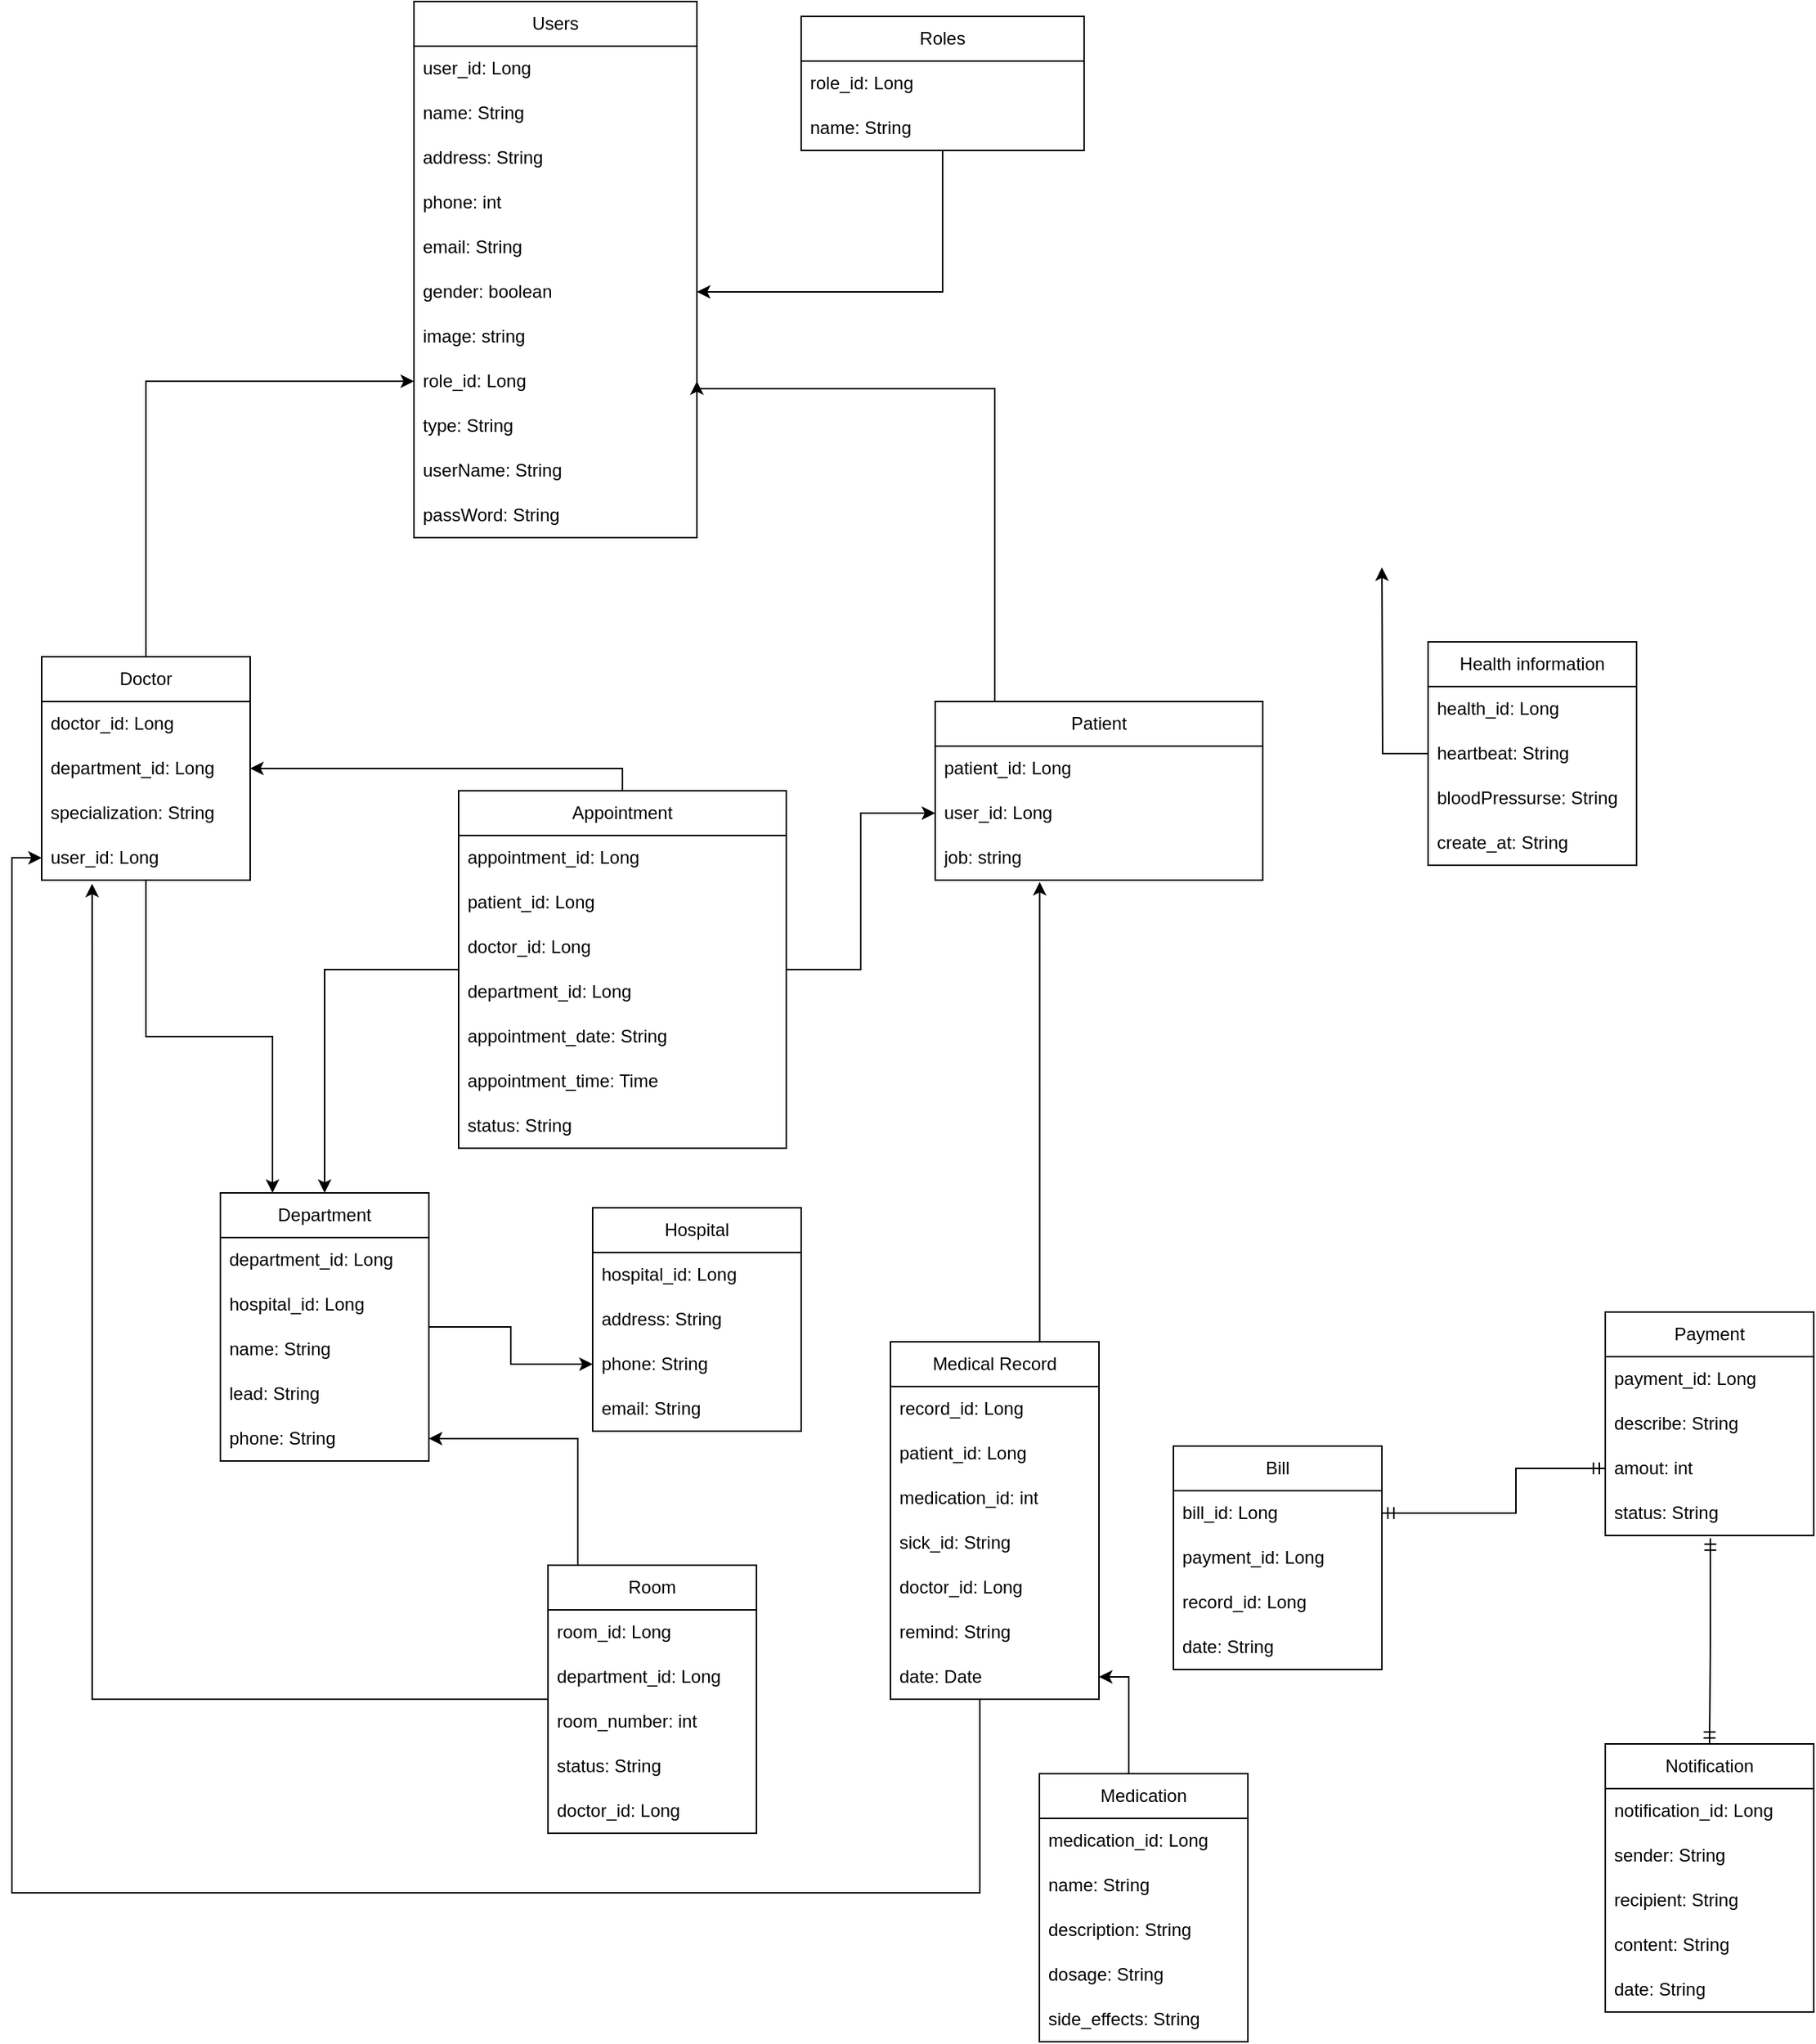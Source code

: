 <mxfile version="24.6.5" type="device">
  <diagram name="Hospital ER Diagram" id="0">
    <mxGraphModel dx="999" dy="1617" grid="1" gridSize="10" guides="1" tooltips="1" connect="1" arrows="1" fold="1" page="1" pageScale="1" pageWidth="827" pageHeight="1169" math="0" shadow="0">
      <root>
        <mxCell id="0" />
        <mxCell id="1" parent="0" />
        <mxCell id="UZzyd5HIegSU0YCeQs_y-22" value="Hospital" style="swimlane;fontStyle=0;childLayout=stackLayout;horizontal=1;startSize=30;horizontalStack=0;resizeParent=1;resizeParentMax=0;resizeLast=0;collapsible=1;marginBottom=0;whiteSpace=wrap;html=1;" parent="1" vertex="1">
          <mxGeometry x="540" y="10" width="140" height="150" as="geometry" />
        </mxCell>
        <mxCell id="UZzyd5HIegSU0YCeQs_y-23" value="&lt;span style=&quot;text-align: center;&quot;&gt;hospital_id: Long&lt;/span&gt;" style="text;strokeColor=none;fillColor=none;align=left;verticalAlign=middle;spacingLeft=4;spacingRight=4;overflow=hidden;points=[[0,0.5],[1,0.5]];portConstraint=eastwest;rotatable=0;whiteSpace=wrap;html=1;" parent="UZzyd5HIegSU0YCeQs_y-22" vertex="1">
          <mxGeometry y="30" width="140" height="30" as="geometry" />
        </mxCell>
        <mxCell id="UZzyd5HIegSU0YCeQs_y-25" value="&lt;span style=&quot;text-align: center;&quot;&gt;address: String&lt;/span&gt;" style="text;strokeColor=none;fillColor=none;align=left;verticalAlign=middle;spacingLeft=4;spacingRight=4;overflow=hidden;points=[[0,0.5],[1,0.5]];portConstraint=eastwest;rotatable=0;whiteSpace=wrap;html=1;" parent="UZzyd5HIegSU0YCeQs_y-22" vertex="1">
          <mxGeometry y="60" width="140" height="30" as="geometry" />
        </mxCell>
        <mxCell id="UZzyd5HIegSU0YCeQs_y-26" value="&lt;span style=&quot;text-align: center;&quot;&gt;phone: String&lt;/span&gt;" style="text;strokeColor=none;fillColor=none;align=left;verticalAlign=middle;spacingLeft=4;spacingRight=4;overflow=hidden;points=[[0,0.5],[1,0.5]];portConstraint=eastwest;rotatable=0;whiteSpace=wrap;html=1;" parent="UZzyd5HIegSU0YCeQs_y-22" vertex="1">
          <mxGeometry y="90" width="140" height="30" as="geometry" />
        </mxCell>
        <mxCell id="UZzyd5HIegSU0YCeQs_y-27" value="&lt;span style=&quot;text-align: center;&quot;&gt;email: String&lt;/span&gt;" style="text;strokeColor=none;fillColor=none;align=left;verticalAlign=middle;spacingLeft=4;spacingRight=4;overflow=hidden;points=[[0,0.5],[1,0.5]];portConstraint=eastwest;rotatable=0;whiteSpace=wrap;html=1;" parent="UZzyd5HIegSU0YCeQs_y-22" vertex="1">
          <mxGeometry y="120" width="140" height="30" as="geometry" />
        </mxCell>
        <mxCell id="UZzyd5HIegSU0YCeQs_y-28" value="Department" style="swimlane;fontStyle=0;childLayout=stackLayout;horizontal=1;startSize=30;horizontalStack=0;resizeParent=1;resizeParentMax=0;resizeLast=0;collapsible=1;marginBottom=0;whiteSpace=wrap;html=1;" parent="1" vertex="1">
          <mxGeometry x="290" width="140" height="180" as="geometry" />
        </mxCell>
        <mxCell id="UZzyd5HIegSU0YCeQs_y-29" value="&lt;span style=&quot;text-align: center;&quot;&gt;department_id&lt;/span&gt;&lt;span style=&quot;text-align: center;&quot;&gt;: Long&lt;/span&gt;" style="text;strokeColor=none;fillColor=none;align=left;verticalAlign=middle;spacingLeft=4;spacingRight=4;overflow=hidden;points=[[0,0.5],[1,0.5]];portConstraint=eastwest;rotatable=0;whiteSpace=wrap;html=1;" parent="UZzyd5HIegSU0YCeQs_y-28" vertex="1">
          <mxGeometry y="30" width="140" height="30" as="geometry" />
        </mxCell>
        <mxCell id="UZzyd5HIegSU0YCeQs_y-30" value="&lt;span style=&quot;text-align: center;&quot;&gt;hospital_id&lt;/span&gt;&lt;span style=&quot;text-align: center;&quot;&gt;: Long&lt;/span&gt;" style="text;strokeColor=none;fillColor=none;align=left;verticalAlign=middle;spacingLeft=4;spacingRight=4;overflow=hidden;points=[[0,0.5],[1,0.5]];portConstraint=eastwest;rotatable=0;whiteSpace=wrap;html=1;" parent="UZzyd5HIegSU0YCeQs_y-28" vertex="1">
          <mxGeometry y="60" width="140" height="30" as="geometry" />
        </mxCell>
        <mxCell id="UZzyd5HIegSU0YCeQs_y-31" value="&lt;span style=&quot;text-align: center;&quot;&gt;name&lt;/span&gt;&lt;span style=&quot;text-align: center;&quot;&gt;: String&lt;/span&gt;" style="text;strokeColor=none;fillColor=none;align=left;verticalAlign=middle;spacingLeft=4;spacingRight=4;overflow=hidden;points=[[0,0.5],[1,0.5]];portConstraint=eastwest;rotatable=0;whiteSpace=wrap;html=1;" parent="UZzyd5HIegSU0YCeQs_y-28" vertex="1">
          <mxGeometry y="90" width="140" height="30" as="geometry" />
        </mxCell>
        <mxCell id="UZzyd5HIegSU0YCeQs_y-32" value="&lt;span style=&quot;text-align: center;&quot;&gt;lead: String&lt;/span&gt;" style="text;strokeColor=none;fillColor=none;align=left;verticalAlign=middle;spacingLeft=4;spacingRight=4;overflow=hidden;points=[[0,0.5],[1,0.5]];portConstraint=eastwest;rotatable=0;whiteSpace=wrap;html=1;" parent="UZzyd5HIegSU0YCeQs_y-28" vertex="1">
          <mxGeometry y="120" width="140" height="30" as="geometry" />
        </mxCell>
        <mxCell id="UZzyd5HIegSU0YCeQs_y-33" value="&lt;span style=&quot;text-align: center;&quot;&gt;phone: String&lt;/span&gt;" style="text;strokeColor=none;fillColor=none;align=left;verticalAlign=middle;spacingLeft=4;spacingRight=4;overflow=hidden;points=[[0,0.5],[1,0.5]];portConstraint=eastwest;rotatable=0;whiteSpace=wrap;html=1;" parent="UZzyd5HIegSU0YCeQs_y-28" vertex="1">
          <mxGeometry y="150" width="140" height="30" as="geometry" />
        </mxCell>
        <mxCell id="UZzyd5HIegSU0YCeQs_y-54" style="edgeStyle=orthogonalEdgeStyle;rounded=0;orthogonalLoop=1;jettySize=auto;html=1;entryX=1;entryY=0.5;entryDx=0;entryDy=0;" parent="1" source="UZzyd5HIegSU0YCeQs_y-48" target="UZzyd5HIegSU0YCeQs_y-33" edge="1">
          <mxGeometry relative="1" as="geometry">
            <Array as="points">
              <mxPoint x="530" y="290" />
              <mxPoint x="530" y="165" />
            </Array>
          </mxGeometry>
        </mxCell>
        <mxCell id="XuVh04JDV7u7HP7zkTSy-66" style="edgeStyle=orthogonalEdgeStyle;rounded=0;orthogonalLoop=1;jettySize=auto;html=1;entryX=0.242;entryY=1.081;entryDx=0;entryDy=0;entryPerimeter=0;" parent="1" source="UZzyd5HIegSU0YCeQs_y-48" target="XuVh04JDV7u7HP7zkTSy-61" edge="1">
          <mxGeometry relative="1" as="geometry">
            <mxPoint x="220" y="330" as="targetPoint" />
            <Array as="points">
              <mxPoint x="204" y="340" />
            </Array>
          </mxGeometry>
        </mxCell>
        <mxCell id="UZzyd5HIegSU0YCeQs_y-48" value="Room" style="swimlane;fontStyle=0;childLayout=stackLayout;horizontal=1;startSize=30;horizontalStack=0;resizeParent=1;resizeParentMax=0;resizeLast=0;collapsible=1;marginBottom=0;whiteSpace=wrap;html=1;" parent="1" vertex="1">
          <mxGeometry x="510" y="250" width="140" height="180" as="geometry" />
        </mxCell>
        <mxCell id="UZzyd5HIegSU0YCeQs_y-49" value="&lt;span style=&quot;text-align: center;&quot;&gt;room_id&lt;/span&gt;&lt;span style=&quot;text-align: center;&quot;&gt;: Long&lt;/span&gt;" style="text;strokeColor=none;fillColor=none;align=left;verticalAlign=middle;spacingLeft=4;spacingRight=4;overflow=hidden;points=[[0,0.5],[1,0.5]];portConstraint=eastwest;rotatable=0;whiteSpace=wrap;html=1;" parent="UZzyd5HIegSU0YCeQs_y-48" vertex="1">
          <mxGeometry y="30" width="140" height="30" as="geometry" />
        </mxCell>
        <mxCell id="UZzyd5HIegSU0YCeQs_y-50" value="&lt;span style=&quot;text-align: center;&quot;&gt;department_id&lt;/span&gt;&lt;span style=&quot;text-align: center;&quot;&gt;: Long&lt;/span&gt;" style="text;strokeColor=none;fillColor=none;align=left;verticalAlign=middle;spacingLeft=4;spacingRight=4;overflow=hidden;points=[[0,0.5],[1,0.5]];portConstraint=eastwest;rotatable=0;whiteSpace=wrap;html=1;" parent="UZzyd5HIegSU0YCeQs_y-48" vertex="1">
          <mxGeometry y="60" width="140" height="30" as="geometry" />
        </mxCell>
        <mxCell id="UZzyd5HIegSU0YCeQs_y-51" value="&lt;span style=&quot;text-align: center;&quot;&gt;room_number&lt;/span&gt;&lt;span style=&quot;text-align: center;&quot;&gt;: int&lt;/span&gt;" style="text;strokeColor=none;fillColor=none;align=left;verticalAlign=middle;spacingLeft=4;spacingRight=4;overflow=hidden;points=[[0,0.5],[1,0.5]];portConstraint=eastwest;rotatable=0;whiteSpace=wrap;html=1;" parent="UZzyd5HIegSU0YCeQs_y-48" vertex="1">
          <mxGeometry y="90" width="140" height="30" as="geometry" />
        </mxCell>
        <mxCell id="UZzyd5HIegSU0YCeQs_y-52" value="&lt;span style=&quot;text-align: center;&quot;&gt;status: String&lt;/span&gt;" style="text;strokeColor=none;fillColor=none;align=left;verticalAlign=middle;spacingLeft=4;spacingRight=4;overflow=hidden;points=[[0,0.5],[1,0.5]];portConstraint=eastwest;rotatable=0;whiteSpace=wrap;html=1;" parent="UZzyd5HIegSU0YCeQs_y-48" vertex="1">
          <mxGeometry y="120" width="140" height="30" as="geometry" />
        </mxCell>
        <mxCell id="UZzyd5HIegSU0YCeQs_y-53" value="&lt;span style=&quot;text-align: center;&quot;&gt;doctor_id: Long&lt;/span&gt;" style="text;strokeColor=none;fillColor=none;align=left;verticalAlign=middle;spacingLeft=4;spacingRight=4;overflow=hidden;points=[[0,0.5],[1,0.5]];portConstraint=eastwest;rotatable=0;whiteSpace=wrap;html=1;" parent="UZzyd5HIegSU0YCeQs_y-48" vertex="1">
          <mxGeometry y="150" width="140" height="30" as="geometry" />
        </mxCell>
        <mxCell id="XuVh04JDV7u7HP7zkTSy-65" style="edgeStyle=orthogonalEdgeStyle;rounded=0;orthogonalLoop=1;jettySize=auto;html=1;entryX=0;entryY=0.5;entryDx=0;entryDy=0;" parent="1" source="UZzyd5HIegSU0YCeQs_y-56" target="XuVh04JDV7u7HP7zkTSy-61" edge="1">
          <mxGeometry relative="1" as="geometry">
            <Array as="points">
              <mxPoint x="800" y="340" />
              <mxPoint x="800" y="470" />
              <mxPoint x="150" y="470" />
              <mxPoint x="150" y="-225" />
            </Array>
          </mxGeometry>
        </mxCell>
        <mxCell id="XuVh04JDV7u7HP7zkTSy-100" style="edgeStyle=orthogonalEdgeStyle;rounded=0;orthogonalLoop=1;jettySize=auto;html=1;entryX=0.319;entryY=1.04;entryDx=0;entryDy=0;exitX=0.75;exitY=0;exitDx=0;exitDy=0;entryPerimeter=0;" parent="1" source="UZzyd5HIegSU0YCeQs_y-56" target="UZzyd5HIegSU0YCeQs_y-98" edge="1">
          <mxGeometry relative="1" as="geometry">
            <Array as="points">
              <mxPoint x="840" y="100" />
            </Array>
            <mxPoint x="770" y="-165" as="targetPoint" />
          </mxGeometry>
        </mxCell>
        <mxCell id="UZzyd5HIegSU0YCeQs_y-56" value="Medical Record" style="swimlane;fontStyle=0;childLayout=stackLayout;horizontal=1;startSize=30;horizontalStack=0;resizeParent=1;resizeParentMax=0;resizeLast=0;collapsible=1;marginBottom=0;whiteSpace=wrap;html=1;" parent="1" vertex="1">
          <mxGeometry x="740" y="100" width="140" height="240" as="geometry" />
        </mxCell>
        <mxCell id="UZzyd5HIegSU0YCeQs_y-57" value="&lt;span style=&quot;text-align: center;&quot;&gt;record_id&lt;/span&gt;&lt;span style=&quot;text-align: center;&quot;&gt;: Long&lt;/span&gt;" style="text;strokeColor=none;fillColor=none;align=left;verticalAlign=middle;spacingLeft=4;spacingRight=4;overflow=hidden;points=[[0,0.5],[1,0.5]];portConstraint=eastwest;rotatable=0;whiteSpace=wrap;html=1;" parent="UZzyd5HIegSU0YCeQs_y-56" vertex="1">
          <mxGeometry y="30" width="140" height="30" as="geometry" />
        </mxCell>
        <mxCell id="UZzyd5HIegSU0YCeQs_y-58" value="&lt;span style=&quot;text-align: center;&quot;&gt;patient_id&lt;/span&gt;&lt;span style=&quot;text-align: center;&quot;&gt;: Long&lt;/span&gt;" style="text;strokeColor=none;fillColor=none;align=left;verticalAlign=middle;spacingLeft=4;spacingRight=4;overflow=hidden;points=[[0,0.5],[1,0.5]];portConstraint=eastwest;rotatable=0;whiteSpace=wrap;html=1;" parent="UZzyd5HIegSU0YCeQs_y-56" vertex="1">
          <mxGeometry y="60" width="140" height="30" as="geometry" />
        </mxCell>
        <mxCell id="UZzyd5HIegSU0YCeQs_y-59" value="&lt;span style=&quot;text-align: center;&quot;&gt;medication_id&lt;/span&gt;&lt;span style=&quot;text-align: center;&quot;&gt;: int&lt;/span&gt;" style="text;strokeColor=none;fillColor=none;align=left;verticalAlign=middle;spacingLeft=4;spacingRight=4;overflow=hidden;points=[[0,0.5],[1,0.5]];portConstraint=eastwest;rotatable=0;whiteSpace=wrap;html=1;" parent="UZzyd5HIegSU0YCeQs_y-56" vertex="1">
          <mxGeometry y="90" width="140" height="30" as="geometry" />
        </mxCell>
        <mxCell id="UZzyd5HIegSU0YCeQs_y-60" value="&lt;span style=&quot;text-align: center;&quot;&gt;sick_id: String&lt;/span&gt;" style="text;strokeColor=none;fillColor=none;align=left;verticalAlign=middle;spacingLeft=4;spacingRight=4;overflow=hidden;points=[[0,0.5],[1,0.5]];portConstraint=eastwest;rotatable=0;whiteSpace=wrap;html=1;" parent="UZzyd5HIegSU0YCeQs_y-56" vertex="1">
          <mxGeometry y="120" width="140" height="30" as="geometry" />
        </mxCell>
        <mxCell id="UZzyd5HIegSU0YCeQs_y-61" value="&lt;span style=&quot;text-align: center;&quot;&gt;doctor_id: Long&lt;/span&gt;" style="text;strokeColor=none;fillColor=none;align=left;verticalAlign=middle;spacingLeft=4;spacingRight=4;overflow=hidden;points=[[0,0.5],[1,0.5]];portConstraint=eastwest;rotatable=0;whiteSpace=wrap;html=1;" parent="UZzyd5HIegSU0YCeQs_y-56" vertex="1">
          <mxGeometry y="150" width="140" height="30" as="geometry" />
        </mxCell>
        <mxCell id="UZzyd5HIegSU0YCeQs_y-68" value="&lt;span style=&quot;text-align: center;&quot;&gt;remind: String&lt;/span&gt;" style="text;strokeColor=none;fillColor=none;align=left;verticalAlign=middle;spacingLeft=4;spacingRight=4;overflow=hidden;points=[[0,0.5],[1,0.5]];portConstraint=eastwest;rotatable=0;whiteSpace=wrap;html=1;" parent="UZzyd5HIegSU0YCeQs_y-56" vertex="1">
          <mxGeometry y="180" width="140" height="30" as="geometry" />
        </mxCell>
        <mxCell id="UZzyd5HIegSU0YCeQs_y-69" value="&lt;span style=&quot;text-align: center;&quot;&gt;date: Date&lt;/span&gt;" style="text;strokeColor=none;fillColor=none;align=left;verticalAlign=middle;spacingLeft=4;spacingRight=4;overflow=hidden;points=[[0,0.5],[1,0.5]];portConstraint=eastwest;rotatable=0;whiteSpace=wrap;html=1;" parent="UZzyd5HIegSU0YCeQs_y-56" vertex="1">
          <mxGeometry y="210" width="140" height="30" as="geometry" />
        </mxCell>
        <mxCell id="UZzyd5HIegSU0YCeQs_y-73" value="Medication" style="swimlane;fontStyle=0;childLayout=stackLayout;horizontal=1;startSize=30;horizontalStack=0;resizeParent=1;resizeParentMax=0;resizeLast=0;collapsible=1;marginBottom=0;whiteSpace=wrap;html=1;" parent="1" vertex="1">
          <mxGeometry x="840" y="390" width="140" height="180" as="geometry" />
        </mxCell>
        <mxCell id="UZzyd5HIegSU0YCeQs_y-74" value="&lt;span style=&quot;text-align: center;&quot;&gt;medication_id&lt;/span&gt;&lt;span style=&quot;text-align: center;&quot;&gt;: Long&lt;/span&gt;" style="text;strokeColor=none;fillColor=none;align=left;verticalAlign=middle;spacingLeft=4;spacingRight=4;overflow=hidden;points=[[0,0.5],[1,0.5]];portConstraint=eastwest;rotatable=0;whiteSpace=wrap;html=1;" parent="UZzyd5HIegSU0YCeQs_y-73" vertex="1">
          <mxGeometry y="30" width="140" height="30" as="geometry" />
        </mxCell>
        <mxCell id="UZzyd5HIegSU0YCeQs_y-75" value="&lt;span style=&quot;text-align: center;&quot;&gt;name&lt;/span&gt;&lt;span style=&quot;text-align: center;&quot;&gt;: String&lt;/span&gt;" style="text;strokeColor=none;fillColor=none;align=left;verticalAlign=middle;spacingLeft=4;spacingRight=4;overflow=hidden;points=[[0,0.5],[1,0.5]];portConstraint=eastwest;rotatable=0;whiteSpace=wrap;html=1;" parent="UZzyd5HIegSU0YCeQs_y-73" vertex="1">
          <mxGeometry y="60" width="140" height="30" as="geometry" />
        </mxCell>
        <mxCell id="UZzyd5HIegSU0YCeQs_y-76" value="&lt;span style=&quot;text-align: center;&quot;&gt;description&lt;/span&gt;&lt;span style=&quot;text-align: center;&quot;&gt;: String&lt;/span&gt;" style="text;strokeColor=none;fillColor=none;align=left;verticalAlign=middle;spacingLeft=4;spacingRight=4;overflow=hidden;points=[[0,0.5],[1,0.5]];portConstraint=eastwest;rotatable=0;whiteSpace=wrap;html=1;" parent="UZzyd5HIegSU0YCeQs_y-73" vertex="1">
          <mxGeometry y="90" width="140" height="30" as="geometry" />
        </mxCell>
        <mxCell id="UZzyd5HIegSU0YCeQs_y-77" value="&lt;span style=&quot;text-align: center;&quot;&gt;dosage&lt;/span&gt;&lt;span style=&quot;text-align: center;&quot;&gt;: String&lt;/span&gt;" style="text;strokeColor=none;fillColor=none;align=left;verticalAlign=middle;spacingLeft=4;spacingRight=4;overflow=hidden;points=[[0,0.5],[1,0.5]];portConstraint=eastwest;rotatable=0;whiteSpace=wrap;html=1;" parent="UZzyd5HIegSU0YCeQs_y-73" vertex="1">
          <mxGeometry y="120" width="140" height="30" as="geometry" />
        </mxCell>
        <mxCell id="UZzyd5HIegSU0YCeQs_y-78" value="&lt;span style=&quot;text-align: center;&quot;&gt;side_effects&lt;/span&gt;&lt;span style=&quot;text-align: center;&quot;&gt;: String&lt;/span&gt;" style="text;strokeColor=none;fillColor=none;align=left;verticalAlign=middle;spacingLeft=4;spacingRight=4;overflow=hidden;points=[[0,0.5],[1,0.5]];portConstraint=eastwest;rotatable=0;whiteSpace=wrap;html=1;" parent="UZzyd5HIegSU0YCeQs_y-73" vertex="1">
          <mxGeometry y="150" width="140" height="30" as="geometry" />
        </mxCell>
        <mxCell id="XuVh04JDV7u7HP7zkTSy-69" style="edgeStyle=orthogonalEdgeStyle;rounded=0;orthogonalLoop=1;jettySize=auto;html=1;entryX=1;entryY=0.5;entryDx=0;entryDy=0;" parent="1" source="UZzyd5HIegSU0YCeQs_y-80" target="XuVh04JDV7u7HP7zkTSy-33" edge="1">
          <mxGeometry relative="1" as="geometry">
            <Array as="points">
              <mxPoint x="810" y="-540" />
              <mxPoint x="610" y="-540" />
            </Array>
          </mxGeometry>
        </mxCell>
        <mxCell id="UZzyd5HIegSU0YCeQs_y-80" value="Patient" style="swimlane;fontStyle=0;childLayout=stackLayout;horizontal=1;startSize=30;horizontalStack=0;resizeParent=1;resizeParentMax=0;resizeLast=0;collapsible=1;marginBottom=0;whiteSpace=wrap;html=1;" parent="1" vertex="1">
          <mxGeometry x="770" y="-330" width="220" height="120" as="geometry" />
        </mxCell>
        <mxCell id="UZzyd5HIegSU0YCeQs_y-82" value="&lt;span style=&quot;text-align: center;&quot;&gt;patient_id&lt;/span&gt;&lt;span style=&quot;text-align: center;&quot;&gt;: Long&lt;/span&gt;" style="text;strokeColor=none;fillColor=none;align=left;verticalAlign=middle;spacingLeft=4;spacingRight=4;overflow=hidden;points=[[0,0.5],[1,0.5]];portConstraint=eastwest;rotatable=0;whiteSpace=wrap;html=1;" parent="UZzyd5HIegSU0YCeQs_y-80" vertex="1">
          <mxGeometry y="30" width="220" height="30" as="geometry" />
        </mxCell>
        <mxCell id="UZzyd5HIegSU0YCeQs_y-88" value="&lt;span style=&quot;text-align: center;&quot;&gt;user_id: Long&lt;/span&gt;" style="text;strokeColor=none;fillColor=none;align=left;verticalAlign=middle;spacingLeft=4;spacingRight=4;overflow=hidden;points=[[0,0.5],[1,0.5]];portConstraint=eastwest;rotatable=0;whiteSpace=wrap;html=1;" parent="UZzyd5HIegSU0YCeQs_y-80" vertex="1">
          <mxGeometry y="60" width="220" height="30" as="geometry" />
        </mxCell>
        <mxCell id="UZzyd5HIegSU0YCeQs_y-98" value="&lt;span style=&quot;text-align: center;&quot;&gt;job: string&lt;/span&gt;" style="text;strokeColor=none;fillColor=none;align=left;verticalAlign=middle;spacingLeft=4;spacingRight=4;overflow=hidden;points=[[0,0.5],[1,0.5]];portConstraint=eastwest;rotatable=0;whiteSpace=wrap;html=1;" parent="UZzyd5HIegSU0YCeQs_y-80" vertex="1">
          <mxGeometry y="90" width="220" height="30" as="geometry" />
        </mxCell>
        <mxCell id="XuVh04JDV7u7HP7zkTSy-12" style="edgeStyle=orthogonalEdgeStyle;rounded=0;orthogonalLoop=1;jettySize=auto;html=1;entryX=0.5;entryY=0;entryDx=0;entryDy=0;" parent="1" source="UZzyd5HIegSU0YCeQs_y-102" target="UZzyd5HIegSU0YCeQs_y-28" edge="1">
          <mxGeometry relative="1" as="geometry" />
        </mxCell>
        <mxCell id="XuVh04JDV7u7HP7zkTSy-52" style="edgeStyle=orthogonalEdgeStyle;rounded=0;orthogonalLoop=1;jettySize=auto;html=1;entryX=1;entryY=0.5;entryDx=0;entryDy=0;" parent="1" source="UZzyd5HIegSU0YCeQs_y-102" target="XuVh04JDV7u7HP7zkTSy-59" edge="1">
          <mxGeometry relative="1" as="geometry">
            <mxPoint x="570" y="-45" as="targetPoint" />
            <Array as="points">
              <mxPoint x="560" y="-285" />
            </Array>
          </mxGeometry>
        </mxCell>
        <mxCell id="XuVh04JDV7u7HP7zkTSy-67" style="edgeStyle=orthogonalEdgeStyle;rounded=0;orthogonalLoop=1;jettySize=auto;html=1;entryX=0;entryY=0.5;entryDx=0;entryDy=0;" parent="1" source="UZzyd5HIegSU0YCeQs_y-102" target="UZzyd5HIegSU0YCeQs_y-88" edge="1">
          <mxGeometry relative="1" as="geometry" />
        </mxCell>
        <mxCell id="UZzyd5HIegSU0YCeQs_y-102" value="Appointment" style="swimlane;fontStyle=0;childLayout=stackLayout;horizontal=1;startSize=30;horizontalStack=0;resizeParent=1;resizeParentMax=0;resizeLast=0;collapsible=1;marginBottom=0;whiteSpace=wrap;html=1;" parent="1" vertex="1">
          <mxGeometry x="450" y="-270" width="220" height="240" as="geometry" />
        </mxCell>
        <mxCell id="UZzyd5HIegSU0YCeQs_y-103" value="&lt;span style=&quot;text-align: center;&quot;&gt;appointment_id&lt;/span&gt;&lt;span style=&quot;text-align: center;&quot;&gt;: Long&lt;/span&gt;" style="text;strokeColor=none;fillColor=none;align=left;verticalAlign=middle;spacingLeft=4;spacingRight=4;overflow=hidden;points=[[0,0.5],[1,0.5]];portConstraint=eastwest;rotatable=0;whiteSpace=wrap;html=1;" parent="UZzyd5HIegSU0YCeQs_y-102" vertex="1">
          <mxGeometry y="30" width="220" height="30" as="geometry" />
        </mxCell>
        <mxCell id="UZzyd5HIegSU0YCeQs_y-104" value="&lt;span style=&quot;text-align: center;&quot;&gt;patient_id&lt;/span&gt;&lt;span style=&quot;text-align: center;&quot;&gt;: Long&lt;/span&gt;" style="text;strokeColor=none;fillColor=none;align=left;verticalAlign=middle;spacingLeft=4;spacingRight=4;overflow=hidden;points=[[0,0.5],[1,0.5]];portConstraint=eastwest;rotatable=0;whiteSpace=wrap;html=1;" parent="UZzyd5HIegSU0YCeQs_y-102" vertex="1">
          <mxGeometry y="60" width="220" height="30" as="geometry" />
        </mxCell>
        <mxCell id="UZzyd5HIegSU0YCeQs_y-105" value="&lt;span style=&quot;text-align: center;&quot;&gt;doctor_id&lt;/span&gt;&lt;span style=&quot;text-align: center;&quot;&gt;: Long&lt;/span&gt;" style="text;strokeColor=none;fillColor=none;align=left;verticalAlign=middle;spacingLeft=4;spacingRight=4;overflow=hidden;points=[[0,0.5],[1,0.5]];portConstraint=eastwest;rotatable=0;whiteSpace=wrap;html=1;" parent="UZzyd5HIegSU0YCeQs_y-102" vertex="1">
          <mxGeometry y="90" width="220" height="30" as="geometry" />
        </mxCell>
        <mxCell id="UZzyd5HIegSU0YCeQs_y-106" value="&lt;span style=&quot;text-align: center;&quot;&gt;department_id: Long&lt;/span&gt;" style="text;strokeColor=none;fillColor=none;align=left;verticalAlign=middle;spacingLeft=4;spacingRight=4;overflow=hidden;points=[[0,0.5],[1,0.5]];portConstraint=eastwest;rotatable=0;whiteSpace=wrap;html=1;" parent="UZzyd5HIegSU0YCeQs_y-102" vertex="1">
          <mxGeometry y="120" width="220" height="30" as="geometry" />
        </mxCell>
        <mxCell id="UZzyd5HIegSU0YCeQs_y-107" value="&lt;span style=&quot;text-align: center;&quot;&gt;appointment_date&lt;/span&gt;&lt;span style=&quot;text-align: center;&quot;&gt;: String&lt;/span&gt;" style="text;strokeColor=none;fillColor=none;align=left;verticalAlign=middle;spacingLeft=4;spacingRight=4;overflow=hidden;points=[[0,0.5],[1,0.5]];portConstraint=eastwest;rotatable=0;whiteSpace=wrap;html=1;" parent="UZzyd5HIegSU0YCeQs_y-102" vertex="1">
          <mxGeometry y="150" width="220" height="30" as="geometry" />
        </mxCell>
        <mxCell id="UZzyd5HIegSU0YCeQs_y-108" value="&lt;span style=&quot;text-align: center;&quot;&gt;appointment_time&lt;/span&gt;&lt;span style=&quot;text-align: center;&quot;&gt;: Time&lt;/span&gt;" style="text;strokeColor=none;fillColor=none;align=left;verticalAlign=middle;spacingLeft=4;spacingRight=4;overflow=hidden;points=[[0,0.5],[1,0.5]];portConstraint=eastwest;rotatable=0;whiteSpace=wrap;html=1;" parent="UZzyd5HIegSU0YCeQs_y-102" vertex="1">
          <mxGeometry y="180" width="220" height="30" as="geometry" />
        </mxCell>
        <mxCell id="UZzyd5HIegSU0YCeQs_y-109" value="&lt;span style=&quot;text-align: center;&quot;&gt;status: String&lt;/span&gt;" style="text;strokeColor=none;fillColor=none;align=left;verticalAlign=middle;spacingLeft=4;spacingRight=4;overflow=hidden;points=[[0,0.5],[1,0.5]];portConstraint=eastwest;rotatable=0;whiteSpace=wrap;html=1;" parent="UZzyd5HIegSU0YCeQs_y-102" vertex="1">
          <mxGeometry y="210" width="220" height="30" as="geometry" />
        </mxCell>
        <mxCell id="XuVh04JDV7u7HP7zkTSy-84" style="edgeStyle=orthogonalEdgeStyle;rounded=0;orthogonalLoop=1;jettySize=auto;html=1;" parent="1" source="XuVh04JDV7u7HP7zkTSy-18" edge="1">
          <mxGeometry relative="1" as="geometry">
            <mxPoint x="1070" y="-420" as="targetPoint" />
          </mxGeometry>
        </mxCell>
        <mxCell id="XuVh04JDV7u7HP7zkTSy-18" value="Health information" style="swimlane;fontStyle=0;childLayout=stackLayout;horizontal=1;startSize=30;horizontalStack=0;resizeParent=1;resizeParentMax=0;resizeLast=0;collapsible=1;marginBottom=0;whiteSpace=wrap;html=1;" parent="1" vertex="1">
          <mxGeometry x="1101" y="-370" width="140" height="150" as="geometry" />
        </mxCell>
        <mxCell id="XuVh04JDV7u7HP7zkTSy-19" value="health_id: Long" style="text;strokeColor=none;fillColor=none;align=left;verticalAlign=middle;spacingLeft=4;spacingRight=4;overflow=hidden;points=[[0,0.5],[1,0.5]];portConstraint=eastwest;rotatable=0;whiteSpace=wrap;html=1;" parent="XuVh04JDV7u7HP7zkTSy-18" vertex="1">
          <mxGeometry y="30" width="140" height="30" as="geometry" />
        </mxCell>
        <mxCell id="XuVh04JDV7u7HP7zkTSy-20" value="heartbeat: String" style="text;strokeColor=none;fillColor=none;align=left;verticalAlign=middle;spacingLeft=4;spacingRight=4;overflow=hidden;points=[[0,0.5],[1,0.5]];portConstraint=eastwest;rotatable=0;whiteSpace=wrap;html=1;" parent="XuVh04JDV7u7HP7zkTSy-18" vertex="1">
          <mxGeometry y="60" width="140" height="30" as="geometry" />
        </mxCell>
        <mxCell id="XuVh04JDV7u7HP7zkTSy-21" value="bloodPressurse: String" style="text;strokeColor=none;fillColor=none;align=left;verticalAlign=middle;spacingLeft=4;spacingRight=4;overflow=hidden;points=[[0,0.5],[1,0.5]];portConstraint=eastwest;rotatable=0;whiteSpace=wrap;html=1;" parent="XuVh04JDV7u7HP7zkTSy-18" vertex="1">
          <mxGeometry y="90" width="140" height="30" as="geometry" />
        </mxCell>
        <mxCell id="XuVh04JDV7u7HP7zkTSy-70" value="create_at: String" style="text;strokeColor=none;fillColor=none;align=left;verticalAlign=middle;spacingLeft=4;spacingRight=4;overflow=hidden;points=[[0,0.5],[1,0.5]];portConstraint=eastwest;rotatable=0;whiteSpace=wrap;html=1;" parent="XuVh04JDV7u7HP7zkTSy-18" vertex="1">
          <mxGeometry y="120" width="140" height="30" as="geometry" />
        </mxCell>
        <mxCell id="XuVh04JDV7u7HP7zkTSy-22" value="Users" style="swimlane;fontStyle=0;childLayout=stackLayout;horizontal=1;startSize=30;horizontalStack=0;resizeParent=1;resizeParentMax=0;resizeLast=0;collapsible=1;marginBottom=0;whiteSpace=wrap;html=1;" parent="1" vertex="1">
          <mxGeometry x="420" y="-800" width="190" height="360" as="geometry" />
        </mxCell>
        <mxCell id="XuVh04JDV7u7HP7zkTSy-23" value="&lt;span style=&quot;text-align: center;&quot;&gt;user_id&lt;/span&gt;&lt;span style=&quot;text-align: center;&quot;&gt;: Long&lt;/span&gt;" style="text;strokeColor=none;fillColor=none;align=left;verticalAlign=middle;spacingLeft=4;spacingRight=4;overflow=hidden;points=[[0,0.5],[1,0.5]];portConstraint=eastwest;rotatable=0;whiteSpace=wrap;html=1;" parent="XuVh04JDV7u7HP7zkTSy-22" vertex="1">
          <mxGeometry y="30" width="190" height="30" as="geometry" />
        </mxCell>
        <mxCell id="XuVh04JDV7u7HP7zkTSy-24" value="&lt;span style=&quot;text-align: center;&quot;&gt;name&lt;/span&gt;&lt;span style=&quot;text-align: center;&quot;&gt;: String&lt;/span&gt;" style="text;strokeColor=none;fillColor=none;align=left;verticalAlign=middle;spacingLeft=4;spacingRight=4;overflow=hidden;points=[[0,0.5],[1,0.5]];portConstraint=eastwest;rotatable=0;whiteSpace=wrap;html=1;" parent="XuVh04JDV7u7HP7zkTSy-22" vertex="1">
          <mxGeometry y="60" width="190" height="30" as="geometry" />
        </mxCell>
        <mxCell id="XuVh04JDV7u7HP7zkTSy-25" value="&lt;span style=&quot;text-align: center;&quot;&gt;address: String&lt;/span&gt;" style="text;strokeColor=none;fillColor=none;align=left;verticalAlign=middle;spacingLeft=4;spacingRight=4;overflow=hidden;points=[[0,0.5],[1,0.5]];portConstraint=eastwest;rotatable=0;whiteSpace=wrap;html=1;" parent="XuVh04JDV7u7HP7zkTSy-22" vertex="1">
          <mxGeometry y="90" width="190" height="30" as="geometry" />
        </mxCell>
        <mxCell id="XuVh04JDV7u7HP7zkTSy-26" value="&lt;span style=&quot;text-align: center;&quot;&gt;phone: int&lt;/span&gt;" style="text;strokeColor=none;fillColor=none;align=left;verticalAlign=middle;spacingLeft=4;spacingRight=4;overflow=hidden;points=[[0,0.5],[1,0.5]];portConstraint=eastwest;rotatable=0;whiteSpace=wrap;html=1;" parent="XuVh04JDV7u7HP7zkTSy-22" vertex="1">
          <mxGeometry y="120" width="190" height="30" as="geometry" />
        </mxCell>
        <mxCell id="XuVh04JDV7u7HP7zkTSy-27" value="&lt;span style=&quot;text-align: center;&quot;&gt;email: String&lt;/span&gt;" style="text;strokeColor=none;fillColor=none;align=left;verticalAlign=middle;spacingLeft=4;spacingRight=4;overflow=hidden;points=[[0,0.5],[1,0.5]];portConstraint=eastwest;rotatable=0;whiteSpace=wrap;html=1;" parent="XuVh04JDV7u7HP7zkTSy-22" vertex="1">
          <mxGeometry y="150" width="190" height="30" as="geometry" />
        </mxCell>
        <mxCell id="XuVh04JDV7u7HP7zkTSy-28" value="&lt;span style=&quot;text-align: center;&quot;&gt;gender: boolean&lt;/span&gt;" style="text;strokeColor=none;fillColor=none;align=left;verticalAlign=middle;spacingLeft=4;spacingRight=4;overflow=hidden;points=[[0,0.5],[1,0.5]];portConstraint=eastwest;rotatable=0;whiteSpace=wrap;html=1;" parent="XuVh04JDV7u7HP7zkTSy-22" vertex="1">
          <mxGeometry y="180" width="190" height="30" as="geometry" />
        </mxCell>
        <mxCell id="XuVh04JDV7u7HP7zkTSy-32" value="&lt;span style=&quot;text-align: center;&quot;&gt;image: string&lt;/span&gt;" style="text;strokeColor=none;fillColor=none;align=left;verticalAlign=middle;spacingLeft=4;spacingRight=4;overflow=hidden;points=[[0,0.5],[1,0.5]];portConstraint=eastwest;rotatable=0;whiteSpace=wrap;html=1;" parent="XuVh04JDV7u7HP7zkTSy-22" vertex="1">
          <mxGeometry y="210" width="190" height="30" as="geometry" />
        </mxCell>
        <mxCell id="XuVh04JDV7u7HP7zkTSy-33" value="&lt;span style=&quot;text-align: center;&quot;&gt;role_id: Long&lt;/span&gt;" style="text;strokeColor=none;fillColor=none;align=left;verticalAlign=middle;spacingLeft=4;spacingRight=4;overflow=hidden;points=[[0,0.5],[1,0.5]];portConstraint=eastwest;rotatable=0;whiteSpace=wrap;html=1;" parent="XuVh04JDV7u7HP7zkTSy-22" vertex="1">
          <mxGeometry y="240" width="190" height="30" as="geometry" />
        </mxCell>
        <mxCell id="ejqagCk_B0uTGuNVZC27-1" value="&lt;span style=&quot;text-align: center;&quot;&gt;type: String&lt;/span&gt;" style="text;strokeColor=none;fillColor=none;align=left;verticalAlign=middle;spacingLeft=4;spacingRight=4;overflow=hidden;points=[[0,0.5],[1,0.5]];portConstraint=eastwest;rotatable=0;whiteSpace=wrap;html=1;" vertex="1" parent="XuVh04JDV7u7HP7zkTSy-22">
          <mxGeometry y="270" width="190" height="30" as="geometry" />
        </mxCell>
        <mxCell id="ejqagCk_B0uTGuNVZC27-2" value="&lt;span style=&quot;text-align: center;&quot;&gt;userName&lt;/span&gt;&lt;span style=&quot;text-align: center;&quot;&gt;: String&lt;/span&gt;" style="text;strokeColor=none;fillColor=none;align=left;verticalAlign=middle;spacingLeft=4;spacingRight=4;overflow=hidden;points=[[0,0.5],[1,0.5]];portConstraint=eastwest;rotatable=0;whiteSpace=wrap;html=1;" vertex="1" parent="XuVh04JDV7u7HP7zkTSy-22">
          <mxGeometry y="300" width="190" height="30" as="geometry" />
        </mxCell>
        <mxCell id="ejqagCk_B0uTGuNVZC27-3" value="&lt;span style=&quot;text-align: center;&quot;&gt;passWord: String&lt;/span&gt;" style="text;strokeColor=none;fillColor=none;align=left;verticalAlign=middle;spacingLeft=4;spacingRight=4;overflow=hidden;points=[[0,0.5],[1,0.5]];portConstraint=eastwest;rotatable=0;whiteSpace=wrap;html=1;" vertex="1" parent="XuVh04JDV7u7HP7zkTSy-22">
          <mxGeometry y="330" width="190" height="30" as="geometry" />
        </mxCell>
        <mxCell id="XuVh04JDV7u7HP7zkTSy-49" style="edgeStyle=orthogonalEdgeStyle;rounded=0;orthogonalLoop=1;jettySize=auto;html=1;entryX=1;entryY=0.5;entryDx=0;entryDy=0;" parent="1" source="XuVh04JDV7u7HP7zkTSy-34" target="XuVh04JDV7u7HP7zkTSy-28" edge="1">
          <mxGeometry relative="1" as="geometry" />
        </mxCell>
        <mxCell id="XuVh04JDV7u7HP7zkTSy-34" value="Roles" style="swimlane;fontStyle=0;childLayout=stackLayout;horizontal=1;startSize=30;horizontalStack=0;resizeParent=1;resizeParentMax=0;resizeLast=0;collapsible=1;marginBottom=0;whiteSpace=wrap;html=1;" parent="1" vertex="1">
          <mxGeometry x="680" y="-790" width="190" height="90" as="geometry" />
        </mxCell>
        <mxCell id="XuVh04JDV7u7HP7zkTSy-35" value="&lt;span style=&quot;text-align: center;&quot;&gt;role_id&lt;/span&gt;&lt;span style=&quot;text-align: center;&quot;&gt;: Long&lt;/span&gt;" style="text;strokeColor=none;fillColor=none;align=left;verticalAlign=middle;spacingLeft=4;spacingRight=4;overflow=hidden;points=[[0,0.5],[1,0.5]];portConstraint=eastwest;rotatable=0;whiteSpace=wrap;html=1;" parent="XuVh04JDV7u7HP7zkTSy-34" vertex="1">
          <mxGeometry y="30" width="190" height="30" as="geometry" />
        </mxCell>
        <mxCell id="XuVh04JDV7u7HP7zkTSy-47" value="&lt;span style=&quot;text-align: center;&quot;&gt;name: String&lt;/span&gt;" style="text;strokeColor=none;fillColor=none;align=left;verticalAlign=middle;spacingLeft=4;spacingRight=4;overflow=hidden;points=[[0,0.5],[1,0.5]];portConstraint=eastwest;rotatable=0;whiteSpace=wrap;html=1;" parent="XuVh04JDV7u7HP7zkTSy-34" vertex="1">
          <mxGeometry y="60" width="190" height="30" as="geometry" />
        </mxCell>
        <mxCell id="XuVh04JDV7u7HP7zkTSy-62" style="edgeStyle=orthogonalEdgeStyle;rounded=0;orthogonalLoop=1;jettySize=auto;html=1;entryX=0.25;entryY=0;entryDx=0;entryDy=0;" parent="1" source="XuVh04JDV7u7HP7zkTSy-57" target="UZzyd5HIegSU0YCeQs_y-28" edge="1">
          <mxGeometry relative="1" as="geometry" />
        </mxCell>
        <mxCell id="XuVh04JDV7u7HP7zkTSy-68" style="edgeStyle=orthogonalEdgeStyle;rounded=0;orthogonalLoop=1;jettySize=auto;html=1;entryX=0;entryY=0.5;entryDx=0;entryDy=0;" parent="1" source="XuVh04JDV7u7HP7zkTSy-57" target="XuVh04JDV7u7HP7zkTSy-33" edge="1">
          <mxGeometry relative="1" as="geometry" />
        </mxCell>
        <mxCell id="XuVh04JDV7u7HP7zkTSy-57" value="Doctor" style="swimlane;fontStyle=0;childLayout=stackLayout;horizontal=1;startSize=30;horizontalStack=0;resizeParent=1;resizeParentMax=0;resizeLast=0;collapsible=1;marginBottom=0;whiteSpace=wrap;html=1;" parent="1" vertex="1">
          <mxGeometry x="170" y="-360" width="140" height="150" as="geometry" />
        </mxCell>
        <mxCell id="XuVh04JDV7u7HP7zkTSy-58" value="&lt;span style=&quot;text-align: center;&quot;&gt;doctor_id&lt;/span&gt;&lt;span style=&quot;text-align: center;&quot;&gt;: Long&lt;/span&gt;" style="text;strokeColor=none;fillColor=none;align=left;verticalAlign=middle;spacingLeft=4;spacingRight=4;overflow=hidden;points=[[0,0.5],[1,0.5]];portConstraint=eastwest;rotatable=0;whiteSpace=wrap;html=1;" parent="XuVh04JDV7u7HP7zkTSy-57" vertex="1">
          <mxGeometry y="30" width="140" height="30" as="geometry" />
        </mxCell>
        <mxCell id="XuVh04JDV7u7HP7zkTSy-59" value="&lt;span style=&quot;text-align: center;&quot;&gt;department_id&lt;/span&gt;&lt;span style=&quot;text-align: center;&quot;&gt;: Long&lt;/span&gt;" style="text;strokeColor=none;fillColor=none;align=left;verticalAlign=middle;spacingLeft=4;spacingRight=4;overflow=hidden;points=[[0,0.5],[1,0.5]];portConstraint=eastwest;rotatable=0;whiteSpace=wrap;html=1;" parent="XuVh04JDV7u7HP7zkTSy-57" vertex="1">
          <mxGeometry y="60" width="140" height="30" as="geometry" />
        </mxCell>
        <mxCell id="XuVh04JDV7u7HP7zkTSy-60" value="&lt;span style=&quot;text-align: center;&quot;&gt;specialization&lt;/span&gt;&lt;span style=&quot;text-align: center;&quot;&gt;: String&lt;/span&gt;" style="text;strokeColor=none;fillColor=none;align=left;verticalAlign=middle;spacingLeft=4;spacingRight=4;overflow=hidden;points=[[0,0.5],[1,0.5]];portConstraint=eastwest;rotatable=0;whiteSpace=wrap;html=1;" parent="XuVh04JDV7u7HP7zkTSy-57" vertex="1">
          <mxGeometry y="90" width="140" height="30" as="geometry" />
        </mxCell>
        <mxCell id="XuVh04JDV7u7HP7zkTSy-61" value="&lt;span style=&quot;text-align: center;&quot;&gt;user_id&lt;/span&gt;&lt;span style=&quot;text-align: center;&quot;&gt;: Long&lt;/span&gt;" style="text;strokeColor=none;fillColor=none;align=left;verticalAlign=middle;spacingLeft=4;spacingRight=4;overflow=hidden;points=[[0,0.5],[1,0.5]];portConstraint=eastwest;rotatable=0;whiteSpace=wrap;html=1;" parent="XuVh04JDV7u7HP7zkTSy-57" vertex="1">
          <mxGeometry y="120" width="140" height="30" as="geometry" />
        </mxCell>
        <mxCell id="XuVh04JDV7u7HP7zkTSy-63" style="edgeStyle=orthogonalEdgeStyle;rounded=0;orthogonalLoop=1;jettySize=auto;html=1;entryX=0;entryY=0.5;entryDx=0;entryDy=0;" parent="1" source="UZzyd5HIegSU0YCeQs_y-28" target="UZzyd5HIegSU0YCeQs_y-26" edge="1">
          <mxGeometry relative="1" as="geometry" />
        </mxCell>
        <mxCell id="XuVh04JDV7u7HP7zkTSy-85" style="edgeStyle=orthogonalEdgeStyle;rounded=0;orthogonalLoop=1;jettySize=auto;html=1;entryX=1;entryY=0.5;entryDx=0;entryDy=0;" parent="1" source="UZzyd5HIegSU0YCeQs_y-73" target="UZzyd5HIegSU0YCeQs_y-69" edge="1">
          <mxGeometry relative="1" as="geometry">
            <mxPoint x="930" y="380" as="targetPoint" />
            <Array as="points">
              <mxPoint x="900" y="325" />
            </Array>
          </mxGeometry>
        </mxCell>
        <mxCell id="XuVh04JDV7u7HP7zkTSy-87" value="Payment" style="swimlane;fontStyle=0;childLayout=stackLayout;horizontal=1;startSize=30;horizontalStack=0;resizeParent=1;resizeParentMax=0;resizeLast=0;collapsible=1;marginBottom=0;whiteSpace=wrap;html=1;" parent="1" vertex="1">
          <mxGeometry x="1220" y="80" width="140" height="150" as="geometry" />
        </mxCell>
        <mxCell id="XuVh04JDV7u7HP7zkTSy-88" value="&lt;span style=&quot;text-align: center;&quot;&gt;payment_id&lt;/span&gt;&lt;span style=&quot;text-align: center;&quot;&gt;: Long&lt;/span&gt;" style="text;strokeColor=none;fillColor=none;align=left;verticalAlign=middle;spacingLeft=4;spacingRight=4;overflow=hidden;points=[[0,0.5],[1,0.5]];portConstraint=eastwest;rotatable=0;whiteSpace=wrap;html=1;" parent="XuVh04JDV7u7HP7zkTSy-87" vertex="1">
          <mxGeometry y="30" width="140" height="30" as="geometry" />
        </mxCell>
        <mxCell id="XuVh04JDV7u7HP7zkTSy-89" value="&lt;span style=&quot;text-align: center;&quot;&gt;describe: String&lt;/span&gt;" style="text;strokeColor=none;fillColor=none;align=left;verticalAlign=middle;spacingLeft=4;spacingRight=4;overflow=hidden;points=[[0,0.5],[1,0.5]];portConstraint=eastwest;rotatable=0;whiteSpace=wrap;html=1;" parent="XuVh04JDV7u7HP7zkTSy-87" vertex="1">
          <mxGeometry y="60" width="140" height="30" as="geometry" />
        </mxCell>
        <mxCell id="XuVh04JDV7u7HP7zkTSy-90" value="&lt;span style=&quot;text-align: center;&quot;&gt;amout&lt;/span&gt;&lt;span style=&quot;text-align: center;&quot;&gt;: int&lt;/span&gt;" style="text;strokeColor=none;fillColor=none;align=left;verticalAlign=middle;spacingLeft=4;spacingRight=4;overflow=hidden;points=[[0,0.5],[1,0.5]];portConstraint=eastwest;rotatable=0;whiteSpace=wrap;html=1;" parent="XuVh04JDV7u7HP7zkTSy-87" vertex="1">
          <mxGeometry y="90" width="140" height="30" as="geometry" />
        </mxCell>
        <mxCell id="XuVh04JDV7u7HP7zkTSy-91" value="&lt;span style=&quot;text-align: center;&quot;&gt;status: String&lt;/span&gt;" style="text;strokeColor=none;fillColor=none;align=left;verticalAlign=middle;spacingLeft=4;spacingRight=4;overflow=hidden;points=[[0,0.5],[1,0.5]];portConstraint=eastwest;rotatable=0;whiteSpace=wrap;html=1;" parent="XuVh04JDV7u7HP7zkTSy-87" vertex="1">
          <mxGeometry y="120" width="140" height="30" as="geometry" />
        </mxCell>
        <mxCell id="XuVh04JDV7u7HP7zkTSy-92" value="Notification" style="swimlane;fontStyle=0;childLayout=stackLayout;horizontal=1;startSize=30;horizontalStack=0;resizeParent=1;resizeParentMax=0;resizeLast=0;collapsible=1;marginBottom=0;whiteSpace=wrap;html=1;" parent="1" vertex="1">
          <mxGeometry x="1220" y="370" width="140" height="180" as="geometry" />
        </mxCell>
        <mxCell id="XuVh04JDV7u7HP7zkTSy-93" value="&lt;span style=&quot;text-align: center;&quot;&gt;notification&lt;/span&gt;&lt;span style=&quot;text-align: center;&quot;&gt;_id&lt;/span&gt;&lt;span style=&quot;text-align: center;&quot;&gt;: Long&lt;/span&gt;" style="text;strokeColor=none;fillColor=none;align=left;verticalAlign=middle;spacingLeft=4;spacingRight=4;overflow=hidden;points=[[0,0.5],[1,0.5]];portConstraint=eastwest;rotatable=0;whiteSpace=wrap;html=1;" parent="XuVh04JDV7u7HP7zkTSy-92" vertex="1">
          <mxGeometry y="30" width="140" height="30" as="geometry" />
        </mxCell>
        <mxCell id="XuVh04JDV7u7HP7zkTSy-94" value="&lt;span style=&quot;text-align: center;&quot;&gt;sender: String&lt;/span&gt;" style="text;strokeColor=none;fillColor=none;align=left;verticalAlign=middle;spacingLeft=4;spacingRight=4;overflow=hidden;points=[[0,0.5],[1,0.5]];portConstraint=eastwest;rotatable=0;whiteSpace=wrap;html=1;" parent="XuVh04JDV7u7HP7zkTSy-92" vertex="1">
          <mxGeometry y="60" width="140" height="30" as="geometry" />
        </mxCell>
        <mxCell id="XuVh04JDV7u7HP7zkTSy-95" value="&lt;span style=&quot;text-align: center;&quot;&gt;recipient: String&lt;/span&gt;" style="text;strokeColor=none;fillColor=none;align=left;verticalAlign=middle;spacingLeft=4;spacingRight=4;overflow=hidden;points=[[0,0.5],[1,0.5]];portConstraint=eastwest;rotatable=0;whiteSpace=wrap;html=1;" parent="XuVh04JDV7u7HP7zkTSy-92" vertex="1">
          <mxGeometry y="90" width="140" height="30" as="geometry" />
        </mxCell>
        <mxCell id="XuVh04JDV7u7HP7zkTSy-96" value="&lt;span style=&quot;text-align: center;&quot;&gt;content: String&lt;/span&gt;" style="text;strokeColor=none;fillColor=none;align=left;verticalAlign=middle;spacingLeft=4;spacingRight=4;overflow=hidden;points=[[0,0.5],[1,0.5]];portConstraint=eastwest;rotatable=0;whiteSpace=wrap;html=1;" parent="XuVh04JDV7u7HP7zkTSy-92" vertex="1">
          <mxGeometry y="120" width="140" height="30" as="geometry" />
        </mxCell>
        <mxCell id="XuVh04JDV7u7HP7zkTSy-97" value="&lt;span style=&quot;text-align: center;&quot;&gt;date: String&lt;/span&gt;" style="text;strokeColor=none;fillColor=none;align=left;verticalAlign=middle;spacingLeft=4;spacingRight=4;overflow=hidden;points=[[0,0.5],[1,0.5]];portConstraint=eastwest;rotatable=0;whiteSpace=wrap;html=1;" parent="XuVh04JDV7u7HP7zkTSy-92" vertex="1">
          <mxGeometry y="150" width="140" height="30" as="geometry" />
        </mxCell>
        <mxCell id="XuVh04JDV7u7HP7zkTSy-99" style="edgeStyle=orthogonalEdgeStyle;rounded=0;orthogonalLoop=1;jettySize=auto;html=1;startArrow=ERmandOne;startFill=0;endArrow=ERmandOne;endFill=0;exitX=0.504;exitY=1.063;exitDx=0;exitDy=0;exitPerimeter=0;entryX=0.5;entryY=0;entryDx=0;entryDy=0;" parent="1" source="XuVh04JDV7u7HP7zkTSy-91" target="XuVh04JDV7u7HP7zkTSy-92" edge="1">
          <mxGeometry relative="1" as="geometry">
            <mxPoint x="930" y="290" as="sourcePoint" />
            <mxPoint x="1460" y="300" as="targetPoint" />
            <Array as="points">
              <mxPoint x="1291" y="300" />
            </Array>
          </mxGeometry>
        </mxCell>
        <mxCell id="XuVh04JDV7u7HP7zkTSy-101" value="Bill" style="swimlane;fontStyle=0;childLayout=stackLayout;horizontal=1;startSize=30;horizontalStack=0;resizeParent=1;resizeParentMax=0;resizeLast=0;collapsible=1;marginBottom=0;whiteSpace=wrap;html=1;" parent="1" vertex="1">
          <mxGeometry x="930" y="170" width="140" height="150" as="geometry" />
        </mxCell>
        <mxCell id="XuVh04JDV7u7HP7zkTSy-102" value="&lt;span style=&quot;text-align: center;&quot;&gt;bill_id&lt;/span&gt;&lt;span style=&quot;text-align: center;&quot;&gt;: Long&lt;/span&gt;" style="text;strokeColor=none;fillColor=none;align=left;verticalAlign=middle;spacingLeft=4;spacingRight=4;overflow=hidden;points=[[0,0.5],[1,0.5]];portConstraint=eastwest;rotatable=0;whiteSpace=wrap;html=1;" parent="XuVh04JDV7u7HP7zkTSy-101" vertex="1">
          <mxGeometry y="30" width="140" height="30" as="geometry" />
        </mxCell>
        <mxCell id="XuVh04JDV7u7HP7zkTSy-103" value="&lt;span style=&quot;text-align: center;&quot;&gt;payment_id: Long&lt;/span&gt;" style="text;strokeColor=none;fillColor=none;align=left;verticalAlign=middle;spacingLeft=4;spacingRight=4;overflow=hidden;points=[[0,0.5],[1,0.5]];portConstraint=eastwest;rotatable=0;whiteSpace=wrap;html=1;" parent="XuVh04JDV7u7HP7zkTSy-101" vertex="1">
          <mxGeometry y="60" width="140" height="30" as="geometry" />
        </mxCell>
        <mxCell id="XuVh04JDV7u7HP7zkTSy-104" value="&lt;span style=&quot;text-align: center;&quot;&gt;record_id: Long&lt;/span&gt;" style="text;strokeColor=none;fillColor=none;align=left;verticalAlign=middle;spacingLeft=4;spacingRight=4;overflow=hidden;points=[[0,0.5],[1,0.5]];portConstraint=eastwest;rotatable=0;whiteSpace=wrap;html=1;" parent="XuVh04JDV7u7HP7zkTSy-101" vertex="1">
          <mxGeometry y="90" width="140" height="30" as="geometry" />
        </mxCell>
        <mxCell id="XuVh04JDV7u7HP7zkTSy-105" value="&lt;span style=&quot;text-align: center;&quot;&gt;date: String&lt;/span&gt;" style="text;strokeColor=none;fillColor=none;align=left;verticalAlign=middle;spacingLeft=4;spacingRight=4;overflow=hidden;points=[[0,0.5],[1,0.5]];portConstraint=eastwest;rotatable=0;whiteSpace=wrap;html=1;" parent="XuVh04JDV7u7HP7zkTSy-101" vertex="1">
          <mxGeometry y="120" width="140" height="30" as="geometry" />
        </mxCell>
        <mxCell id="XuVh04JDV7u7HP7zkTSy-107" style="edgeStyle=orthogonalEdgeStyle;rounded=0;orthogonalLoop=1;jettySize=auto;html=1;startArrow=ERmandOne;startFill=0;endArrow=ERmandOne;endFill=0;entryX=0;entryY=0.5;entryDx=0;entryDy=0;" parent="1" target="XuVh04JDV7u7HP7zkTSy-90" edge="1">
          <mxGeometry relative="1" as="geometry">
            <mxPoint x="1070" y="215" as="sourcePoint" />
            <mxPoint x="1260" y="360" as="targetPoint" />
            <Array as="points">
              <mxPoint x="1160" y="215" />
              <mxPoint x="1160" y="185" />
            </Array>
          </mxGeometry>
        </mxCell>
      </root>
    </mxGraphModel>
  </diagram>
</mxfile>
